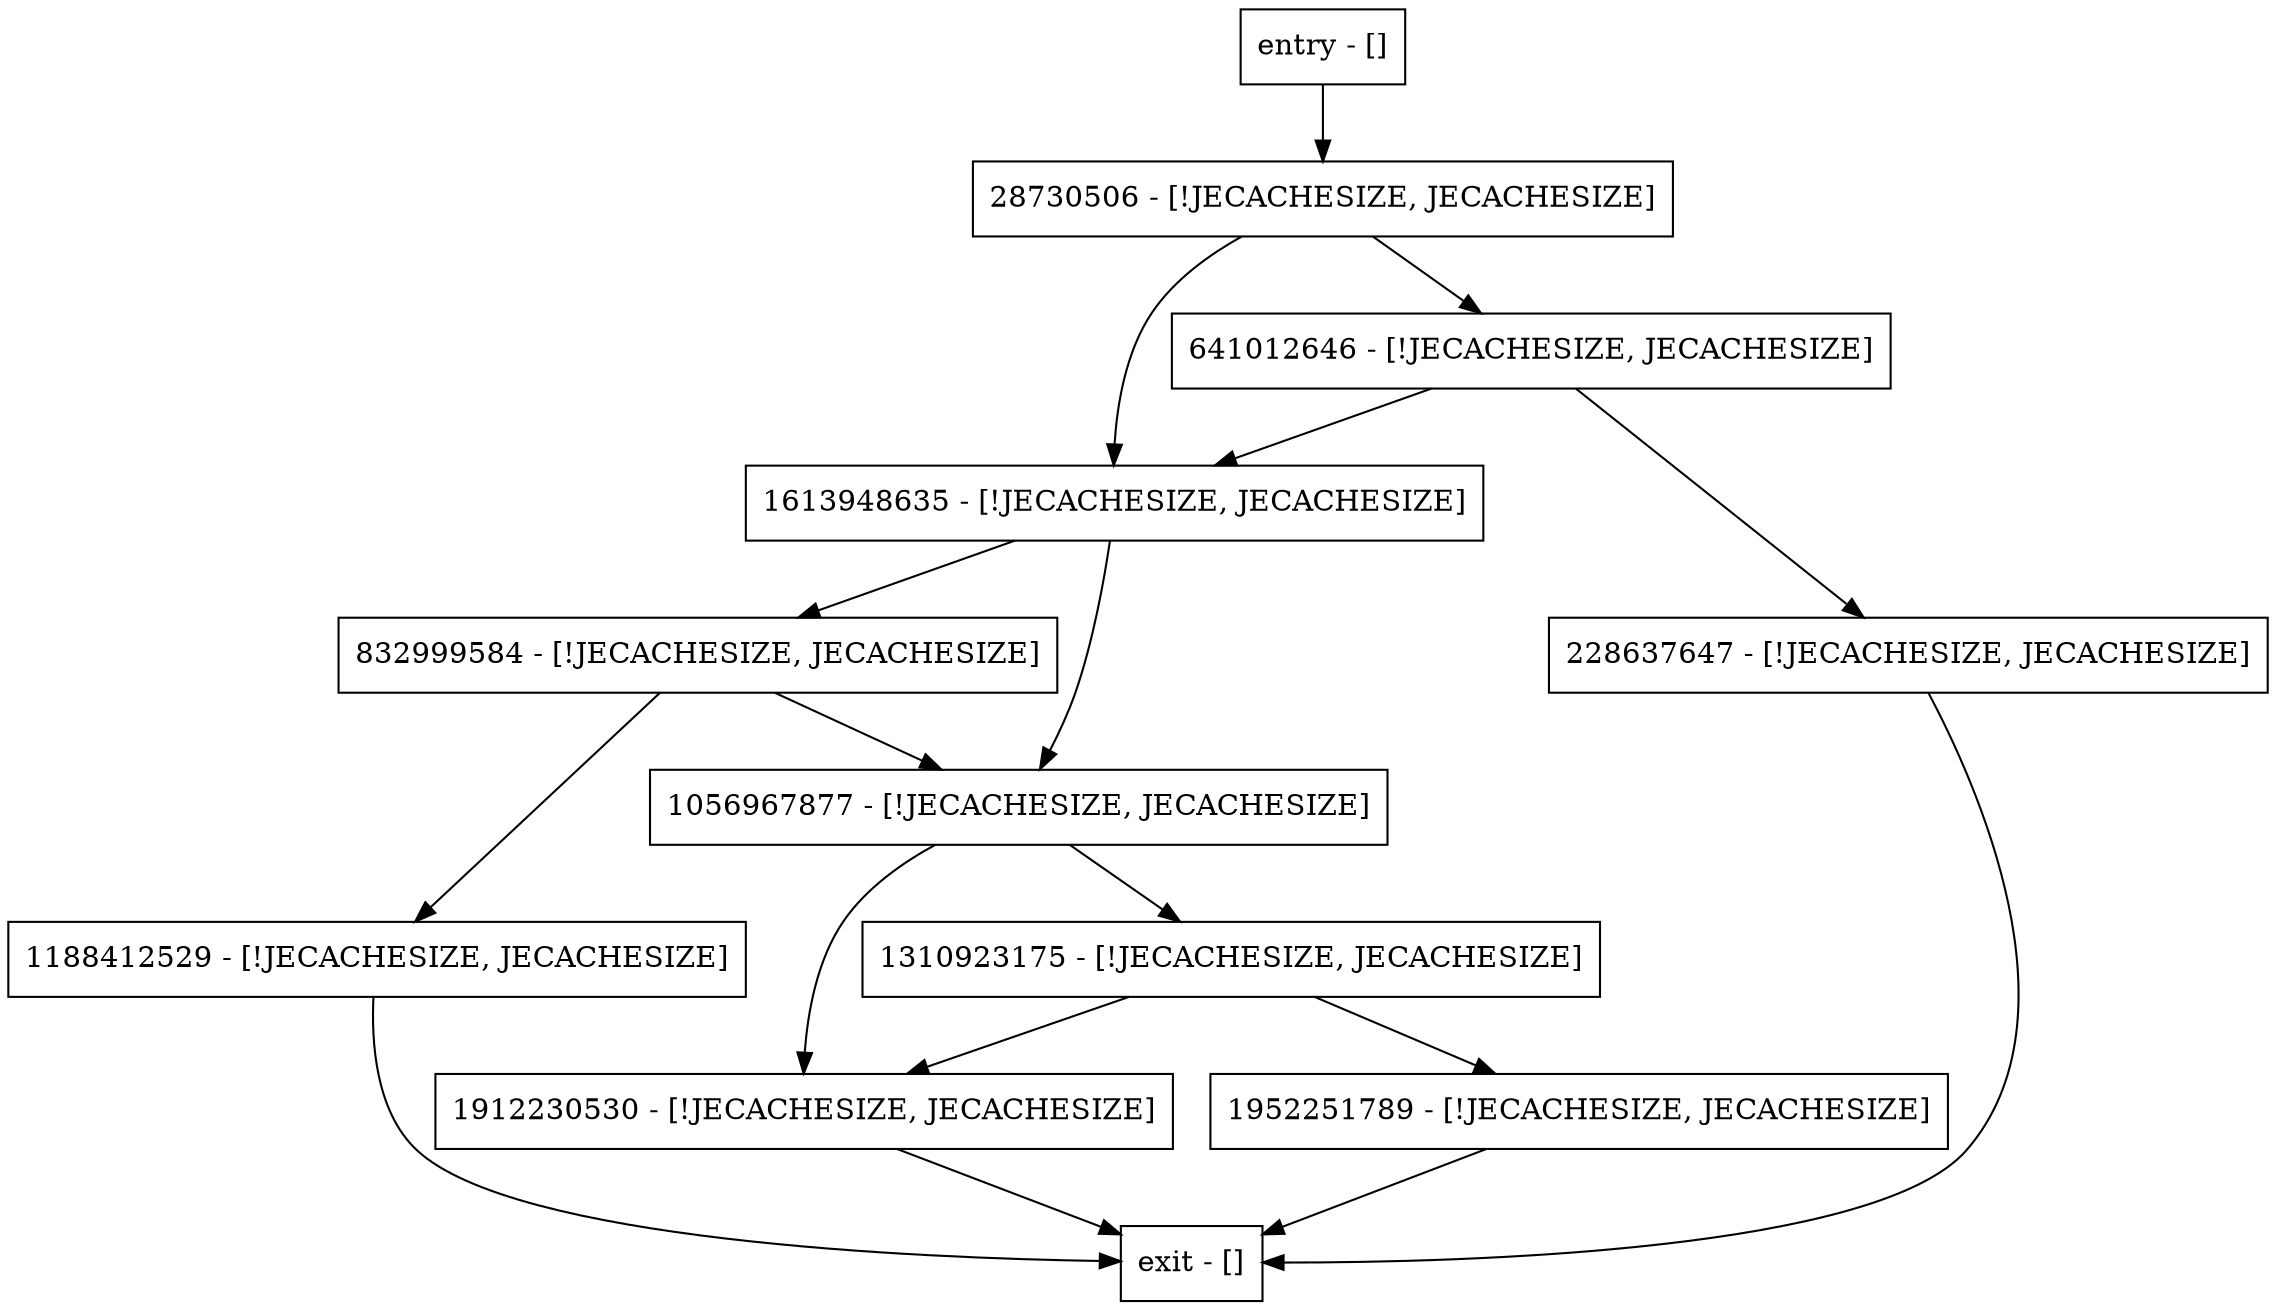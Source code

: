 digraph setOwner {
node [shape=record];
832999584 [label="832999584 - [!JECACHESIZE, JECACHESIZE]"];
1310923175 [label="1310923175 - [!JECACHESIZE, JECACHESIZE]"];
641012646 [label="641012646 - [!JECACHESIZE, JECACHESIZE]"];
1188412529 [label="1188412529 - [!JECACHESIZE, JECACHESIZE]"];
entry [label="entry - []"];
exit [label="exit - []"];
1613948635 [label="1613948635 - [!JECACHESIZE, JECACHESIZE]"];
228637647 [label="228637647 - [!JECACHESIZE, JECACHESIZE]"];
1056967877 [label="1056967877 - [!JECACHESIZE, JECACHESIZE]"];
1912230530 [label="1912230530 - [!JECACHESIZE, JECACHESIZE]"];
28730506 [label="28730506 - [!JECACHESIZE, JECACHESIZE]"];
1952251789 [label="1952251789 - [!JECACHESIZE, JECACHESIZE]"];
entry;
exit;
832999584 -> 1056967877;
832999584 -> 1188412529;
1310923175 -> 1912230530;
1310923175 -> 1952251789;
641012646 -> 1613948635;
641012646 -> 228637647;
1188412529 -> exit;
entry -> 28730506;
1613948635 -> 832999584;
1613948635 -> 1056967877;
228637647 -> exit;
1056967877 -> 1310923175;
1056967877 -> 1912230530;
1912230530 -> exit;
28730506 -> 1613948635;
28730506 -> 641012646;
1952251789 -> exit;
}
